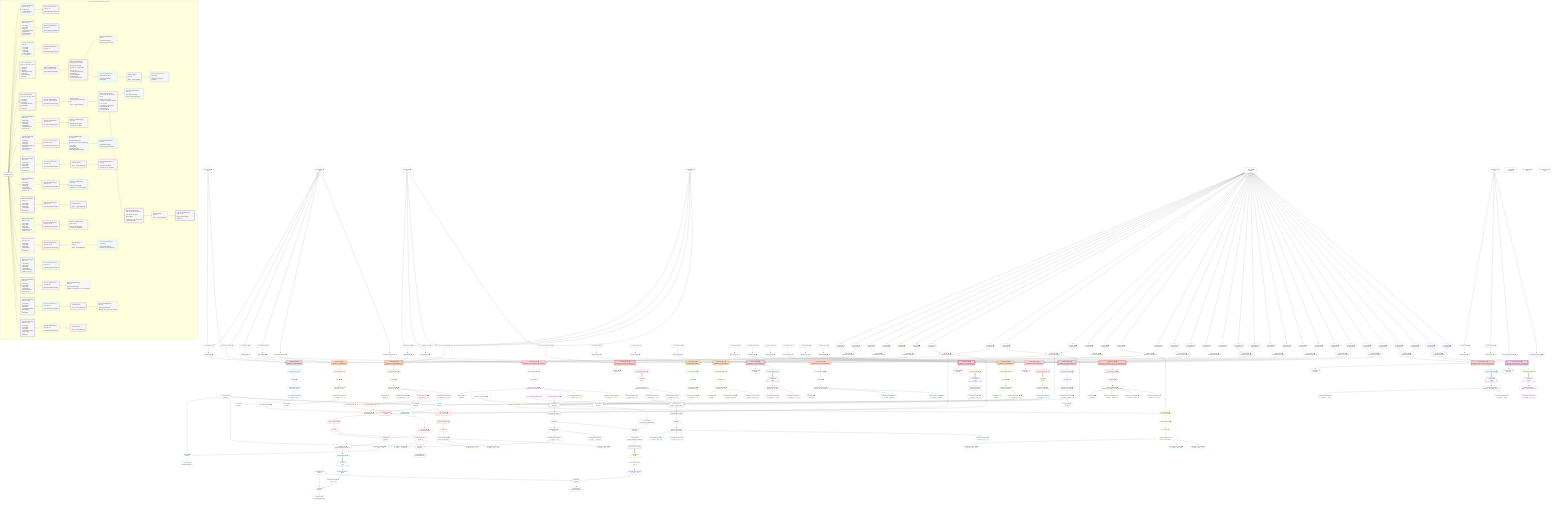 %%{init: {'themeVariables': { 'fontSize': '12px'}}}%%
graph TD
    classDef path fill:#eee,stroke:#000,color:#000
    classDef plan fill:#fff,stroke-width:1px,color:#000
    classDef itemplan fill:#fff,stroke-width:2px,color:#000
    classDef unbatchedplan fill:#dff,stroke-width:1px,color:#000
    classDef sideeffectplan fill:#fcc,stroke-width:2px,color:#000
    classDef bucket fill:#f6f6f6,color:#000,stroke-width:2px,text-align:left


    %% plan dependencies
    __InputObject6{{"__InputObject[6∈0] ➊"}}:::plan
    Constant325{{"Constant[325∈0] ➊<br />ᐸ10ᐳ"}}:::plan
    Constant326{{"Constant[326∈0] ➊<br />ᐸ5ᐳ"}}:::plan
    Constant325 & Constant326 --> __InputObject6
    __InputObject47{{"__InputObject[47∈0] ➊"}}:::plan
    Constant327{{"Constant[327∈0] ➊<br />ᐸ1ᐳ"}}:::plan
    Constant328{{"Constant[328∈0] ➊<br />ᐸ'test'ᐳ"}}:::plan
    Constant327 & Constant328 --> __InputObject47
    __InputObject102{{"__InputObject[102∈0] ➊"}}:::plan
    Constant327 & Constant328 --> __InputObject102
    Object13{{"Object[13∈0] ➊<br />ᐸ{pgSettings,withPgClient}ᐳ"}}:::plan
    Access11{{"Access[11∈0] ➊<br />ᐸ2.pgSettingsᐳ"}}:::plan
    Access12{{"Access[12∈0] ➊<br />ᐸ2.withPgClientᐳ"}}:::plan
    Access11 & Access12 --> Object13
    PgFromExpression14{{"PgFromExpression[14∈0] ➊"}}:::plan
    Constant325 & Constant326 --> PgFromExpression14
    __InputObject21{{"__InputObject[21∈0] ➊"}}:::plan
    Constant325 --> __InputObject21
    __InputObject168{{"__InputObject[168∈0] ➊"}}:::plan
    Constant325 --> __InputObject168
    __InputObject288{{"__InputObject[288∈0] ➊"}}:::plan
    Constant329{{"Constant[329∈0] ➊<br />ᐸ20ᐳ"}}:::plan
    Constant329 --> __InputObject288
    __InputObject303{{"__InputObject[303∈0] ➊"}}:::plan
    Constant329 --> __InputObject303
    __Value2["__Value[2∈0] ➊<br />ᐸcontextᐳ"]:::plan
    __Value2 --> Access11
    __Value2 --> Access12
    ApplyInput20{{"ApplyInput[20∈0] ➊"}}:::plan
    __InputObject6 --> ApplyInput20
    ApplyInput34{{"ApplyInput[34∈0] ➊"}}:::plan
    __InputObject21 --> ApplyInput34
    __InputObject35{{"__InputObject[35∈0] ➊"}}:::plan
    ApplyInput46{{"ApplyInput[46∈0] ➊"}}:::plan
    __InputObject35 --> ApplyInput46
    ApplyInput60{{"ApplyInput[60∈0] ➊"}}:::plan
    __InputObject47 --> ApplyInput60
    ApplyInput111{{"ApplyInput[111∈0] ➊"}}:::plan
    __InputObject102 --> ApplyInput111
    __InputObject156{{"__InputObject[156∈0] ➊"}}:::plan
    ApplyInput165{{"ApplyInput[165∈0] ➊"}}:::plan
    __InputObject156 --> ApplyInput165
    ApplyInput180{{"ApplyInput[180∈0] ➊"}}:::plan
    __InputObject168 --> ApplyInput180
    __InputObject194{{"__InputObject[194∈0] ➊"}}:::plan
    ApplyInput201{{"ApplyInput[201∈0] ➊"}}:::plan
    __InputObject194 --> ApplyInput201
    __InputObject207{{"__InputObject[207∈0] ➊"}}:::plan
    ApplyInput217{{"ApplyInput[217∈0] ➊"}}:::plan
    __InputObject207 --> ApplyInput217
    __InputObject220{{"__InputObject[220∈0] ➊"}}:::plan
    ApplyInput227{{"ApplyInput[227∈0] ➊"}}:::plan
    __InputObject220 --> ApplyInput227
    __InputObject232{{"__InputObject[232∈0] ➊"}}:::plan
    ApplyInput242{{"ApplyInput[242∈0] ➊"}}:::plan
    __InputObject232 --> ApplyInput242
    __InputObject247{{"__InputObject[247∈0] ➊"}}:::plan
    ApplyInput254{{"ApplyInput[254∈0] ➊"}}:::plan
    __InputObject247 --> ApplyInput254
    __InputObject262{{"__InputObject[262∈0] ➊"}}:::plan
    ApplyInput273{{"ApplyInput[273∈0] ➊"}}:::plan
    __InputObject262 --> ApplyInput273
    __InputObject274{{"__InputObject[274∈0] ➊"}}:::plan
    ApplyInput284{{"ApplyInput[284∈0] ➊"}}:::plan
    __InputObject274 --> ApplyInput284
    ApplyInput297{{"ApplyInput[297∈0] ➊"}}:::plan
    __InputObject288 --> ApplyInput297
    ApplyInput312{{"ApplyInput[312∈0] ➊"}}:::plan
    __InputObject303 --> ApplyInput312
    __Value4["__Value[4∈0] ➊<br />ᐸrootValueᐳ"]:::plan
    Constant81{{"Constant[81∈0] ➊<br />ᐸ'people'ᐳ"}}:::plan
    Constant98{{"Constant[98∈0] ➊<br />ᐸ'posts'ᐳ"}}:::plan
    PgSelect10[["PgSelect[10∈1] ➊<br />ᐸmutation_in_inout(mutation)ᐳ"]]:::sideeffectplan
    Object13 & PgFromExpression14 & ApplyInput20 --> PgSelect10
    First15{{"First[15∈1] ➊"}}:::plan
    PgSelectRows16[["PgSelectRows[16∈1] ➊"]]:::plan
    PgSelectRows16 --> First15
    PgSelect10 --> PgSelectRows16
    PgSelectSingle17{{"PgSelectSingle[17∈1] ➊<br />ᐸmutation_in_inoutᐳ"}}:::plan
    First15 --> PgSelectSingle17
    PgClassExpression18{{"PgClassExpression[18∈1] ➊<br />ᐸ__mutation_in_inout__.vᐳ"}}:::plan
    PgSelectSingle17 --> PgClassExpression18
    Object19{{"Object[19∈1] ➊<br />ᐸ{result}ᐳ"}}:::plan
    PgClassExpression18 --> Object19
    PgSelect24[["PgSelect[24∈3] ➊<br />ᐸmutation_in_out(mutation)ᐳ"]]:::sideeffectplan
    Object27{{"Object[27∈3] ➊<br />ᐸ{pgSettings,withPgClient}ᐳ"}}:::plan
    PgFromExpression28{{"PgFromExpression[28∈3] ➊"}}:::plan
    Object27 & PgFromExpression28 & ApplyInput34 --> PgSelect24
    Access25{{"Access[25∈3] ➊<br />ᐸ2.pgSettingsᐳ"}}:::plan
    Access26{{"Access[26∈3] ➊<br />ᐸ2.withPgClientᐳ"}}:::plan
    Access25 & Access26 --> Object27
    __Value2 --> Access25
    __Value2 --> Access26
    Constant325 --> PgFromExpression28
    First29{{"First[29∈3] ➊"}}:::plan
    PgSelectRows30[["PgSelectRows[30∈3] ➊"]]:::plan
    PgSelectRows30 --> First29
    PgSelect24 --> PgSelectRows30
    PgSelectSingle31{{"PgSelectSingle[31∈3] ➊<br />ᐸmutation_in_outᐳ"}}:::plan
    First29 --> PgSelectSingle31
    PgClassExpression32{{"PgClassExpression[32∈3] ➊<br />ᐸ__mutation_in_out__.vᐳ"}}:::plan
    PgSelectSingle31 --> PgClassExpression32
    Object33{{"Object[33∈3] ➊<br />ᐸ{result}ᐳ"}}:::plan
    PgClassExpression32 --> Object33
    PgSelect37[["PgSelect[37∈5] ➊<br />ᐸmutation_out(mutation)ᐳ"]]:::sideeffectplan
    Object40{{"Object[40∈5] ➊<br />ᐸ{pgSettings,withPgClient}ᐳ"}}:::plan
    Object40 & ApplyInput46 --> PgSelect37
    Access38{{"Access[38∈5] ➊<br />ᐸ2.pgSettingsᐳ"}}:::plan
    Access39{{"Access[39∈5] ➊<br />ᐸ2.withPgClientᐳ"}}:::plan
    Access38 & Access39 --> Object40
    __Value2 --> Access38
    __Value2 --> Access39
    First41{{"First[41∈5] ➊"}}:::plan
    PgSelectRows42[["PgSelectRows[42∈5] ➊"]]:::plan
    PgSelectRows42 --> First41
    PgSelect37 --> PgSelectRows42
    PgSelectSingle43{{"PgSelectSingle[43∈5] ➊<br />ᐸmutation_outᐳ"}}:::plan
    First41 --> PgSelectSingle43
    PgClassExpression44{{"PgClassExpression[44∈5] ➊<br />ᐸ__mutation_out__.vᐳ"}}:::plan
    PgSelectSingle43 --> PgClassExpression44
    Object45{{"Object[45∈5] ➊<br />ᐸ{result}ᐳ"}}:::plan
    PgClassExpression44 --> Object45
    PgSelect51[["PgSelect[51∈7] ➊<br />ᐸmutation_out_complex(mutation)ᐳ"]]:::sideeffectplan
    Object54{{"Object[54∈7] ➊<br />ᐸ{pgSettings,withPgClient}ᐳ"}}:::plan
    PgFromExpression55{{"PgFromExpression[55∈7] ➊"}}:::plan
    Object54 & PgFromExpression55 & ApplyInput60 --> PgSelect51
    Access52{{"Access[52∈7] ➊<br />ᐸ2.pgSettingsᐳ"}}:::plan
    Access53{{"Access[53∈7] ➊<br />ᐸ2.withPgClientᐳ"}}:::plan
    Access52 & Access53 --> Object54
    Constant327 & Constant328 --> PgFromExpression55
    __Value2 --> Access52
    __Value2 --> Access53
    First56{{"First[56∈7] ➊"}}:::plan
    PgSelectRows57[["PgSelectRows[57∈7] ➊"]]:::plan
    PgSelectRows57 --> First56
    PgSelect51 --> PgSelectRows57
    PgSelectSingle58{{"PgSelectSingle[58∈7] ➊<br />ᐸmutation_out_complexᐳ"}}:::plan
    First56 --> PgSelectSingle58
    Object59{{"Object[59∈7] ➊<br />ᐸ{result}ᐳ"}}:::plan
    PgSelectSingle58 --> Object59
    Connection92{{"Connection[92∈8] ➊<br />ᐸ88ᐳ"}}:::plan
    PgSelectInlineApply317["PgSelectInlineApply[317∈8] ➊"]:::plan
    PgSelect75[["PgSelect[75∈9] ➊<br />ᐸpersonᐳ"]]:::plan
    PgFromExpression77{{"PgFromExpression[77∈9] ➊"}}:::plan
    Object54 & PgFromExpression77 & PgSelectInlineApply317 --> PgSelect75
    PgSelect63[["PgSelect[63∈9] ➊<br />ᐸfrmcdc_compoundTypeᐳ"]]:::plan
    PgFromExpression67{{"PgFromExpression[67∈9] ➊"}}:::plan
    Object54 & PgFromExpression67 --> PgSelect63
    List319{{"List[319∈9] ➊<br />ᐸ318,78ᐳ"}}:::plan
    Access318{{"Access[318∈9] ➊<br />ᐸ75.m.subqueryDetailsFor94ᐳ"}}:::plan
    First78{{"First[78∈9] ➊"}}:::plan
    Access318 & First78 --> List319
    PgClassExpression61{{"PgClassExpression[61∈9] ➊<br />ᐸ__mutation...plex__.”x”ᐳ"}}:::plan
    PgSelectSingle58 --> PgClassExpression61
    PgClassExpression62{{"PgClassExpression[62∈9] ➊<br />ᐸ__mutation...plex__.”y”ᐳ"}}:::plan
    PgSelectSingle58 --> PgClassExpression62
    PgClassExpression62 --> PgFromExpression67
    First68{{"First[68∈9] ➊"}}:::plan
    PgSelectRows69[["PgSelectRows[69∈9] ➊"]]:::plan
    PgSelectRows69 --> First68
    PgSelect63 --> PgSelectRows69
    PgSelectSingle70{{"PgSelectSingle[70∈9] ➊<br />ᐸfrmcdc_compoundTypeᐳ"}}:::plan
    First68 --> PgSelectSingle70
    PgClassExpression74{{"PgClassExpression[74∈9] ➊<br />ᐸ__mutation...plex__.”z”ᐳ"}}:::plan
    PgSelectSingle58 --> PgClassExpression74
    PgClassExpression74 --> PgFromExpression77
    PgSelectRows79[["PgSelectRows[79∈9] ➊"]]:::plan
    PgSelectRows79 --> First78
    PgSelect75 --> PgSelectRows79
    PgSelectSingle80{{"PgSelectSingle[80∈9] ➊<br />ᐸpersonᐳ"}}:::plan
    First78 --> PgSelectSingle80
    PgSelect75 --> Access318
    Lambda320{{"Lambda[320∈9] ➊<br />ᐸpgInlineViaSubqueryTransformᐳ"}}:::plan
    List319 --> Lambda320
    PgClassExpression71{{"PgClassExpression[71∈10] ➊<br />ᐸ__frmcdc_c...type__.”a”ᐳ"}}:::plan
    PgSelectSingle70 --> PgClassExpression71
    PgClassExpression72{{"PgClassExpression[72∈10] ➊<br />ᐸ__frmcdc_c...type__.”b”ᐳ"}}:::plan
    PgSelectSingle70 --> PgClassExpression72
    PgClassExpression73{{"PgClassExpression[73∈10] ➊<br />ᐸ__frmcdc_c...type__.”c”ᐳ"}}:::plan
    PgSelectSingle70 --> PgClassExpression73
    List83{{"List[83∈11] ➊<br />ᐸ81,82ᐳ"}}:::plan
    PgClassExpression82{{"PgClassExpression[82∈11] ➊<br />ᐸ__person__.”id”ᐳ"}}:::plan
    Constant81 & PgClassExpression82 --> List83
    PgSelectSingle80 --> PgClassExpression82
    Lambda84{{"Lambda[84∈11] ➊<br />ᐸbase64JSONEncodeᐳ"}}:::plan
    List83 --> Lambda84
    PgClassExpression85{{"PgClassExpression[85∈11] ➊<br />ᐸ__person__...full_name”ᐳ"}}:::plan
    PgSelectSingle80 --> PgClassExpression85
    PgSelectRows95[["PgSelectRows[95∈11] ➊"]]:::plan
    Lambda320 --> PgSelectRows95
    __Item96[/"__Item[96∈12]<br />ᐸ95ᐳ"\]:::itemplan
    PgSelectRows95 ==> __Item96
    PgSelectSingle97{{"PgSelectSingle[97∈12]<br />ᐸpostᐳ"}}:::plan
    __Item96 --> PgSelectSingle97
    List100{{"List[100∈13]<br />ᐸ98,99ᐳ"}}:::plan
    PgClassExpression99{{"PgClassExpression[99∈13]<br />ᐸ__post__.”id”ᐳ"}}:::plan
    Constant98 & PgClassExpression99 --> List100
    PgSelectSingle97 --> PgClassExpression99
    Lambda101{{"Lambda[101∈13]<br />ᐸbase64JSONEncodeᐳ"}}:::plan
    List100 --> Lambda101
    PgSelect105[["PgSelect[105∈14] ➊<br />ᐸmutation_out_complex_setof(mutation)ᐳ"]]:::sideeffectplan
    Object108{{"Object[108∈14] ➊<br />ᐸ{pgSettings,withPgClient}ᐳ"}}:::plan
    PgFromExpression109{{"PgFromExpression[109∈14] ➊"}}:::plan
    Object108 & PgFromExpression109 & ApplyInput111 --> PgSelect105
    Access106{{"Access[106∈14] ➊<br />ᐸ2.pgSettingsᐳ"}}:::plan
    Access107{{"Access[107∈14] ➊<br />ᐸ2.withPgClientᐳ"}}:::plan
    Access106 & Access107 --> Object108
    Constant327 & Constant328 --> PgFromExpression109
    __Value2 --> Access106
    __Value2 --> Access107
    Object110{{"Object[110∈14] ➊<br />ᐸ{result}ᐳ"}}:::plan
    PgSelect105 --> Object110
    Connection146{{"Connection[146∈15] ➊<br />ᐸ142ᐳ"}}:::plan
    PgSelectInlineApply321["PgSelectInlineApply[321∈15] ➊"]:::plan
    PgSelectRows112[["PgSelectRows[112∈15] ➊"]]:::plan
    PgSelect105 --> PgSelectRows112
    PgFromExpression121{{"PgFromExpression[121∈15] ➊"}}:::plan
    PgFromExpression131{{"PgFromExpression[131∈15] ➊"}}:::plan
    __Item113[/"__Item[113∈16]<br />ᐸ112ᐳ"\]:::itemplan
    PgSelectRows112 ==> __Item113
    PgSelectSingle114{{"PgSelectSingle[114∈16]<br />ᐸmutation_out_complex_setofᐳ"}}:::plan
    __Item113 --> PgSelectSingle114
    PgSelect129[["PgSelect[129∈17]<br />ᐸpersonᐳ"]]:::plan
    PgClassExpression128{{"PgClassExpression[128∈17]<br />ᐸ__mutation...etof__.”z”ᐳ"}}:::plan
    Object108 & PgClassExpression128 & PgFromExpression131 & PgSelectInlineApply321 --> PgSelect129
    PgSelect117[["PgSelect[117∈17]<br />ᐸfrmcdc_compoundTypeᐳ"]]:::plan
    PgClassExpression116{{"PgClassExpression[116∈17]<br />ᐸ__mutation...etof__.”y”ᐳ"}}:::plan
    Object108 & PgClassExpression116 & PgFromExpression121 --> PgSelect117
    PgClassExpression115{{"PgClassExpression[115∈17]<br />ᐸ__mutation...etof__.”x”ᐳ"}}:::plan
    PgSelectSingle114 --> PgClassExpression115
    PgSelectSingle114 --> PgClassExpression116
    First122{{"First[122∈17]"}}:::plan
    PgSelectRows123[["PgSelectRows[123∈17]"]]:::plan
    PgSelectRows123 --> First122
    PgSelect117 --> PgSelectRows123
    PgSelectSingle124{{"PgSelectSingle[124∈17]<br />ᐸfrmcdc_compoundTypeᐳ"}}:::plan
    First122 --> PgSelectSingle124
    PgSelectSingle114 --> PgClassExpression128
    First132{{"First[132∈17]"}}:::plan
    PgSelectRows133[["PgSelectRows[133∈17]"]]:::plan
    PgSelectRows133 --> First132
    PgSelect129 --> PgSelectRows133
    PgSelectSingle134{{"PgSelectSingle[134∈17]<br />ᐸpersonᐳ"}}:::plan
    First132 --> PgSelectSingle134
    PgClassExpression125{{"PgClassExpression[125∈18]<br />ᐸ__frmcdc_c...type__.”a”ᐳ"}}:::plan
    PgSelectSingle124 --> PgClassExpression125
    PgClassExpression126{{"PgClassExpression[126∈18]<br />ᐸ__frmcdc_c...type__.”b”ᐳ"}}:::plan
    PgSelectSingle124 --> PgClassExpression126
    PgClassExpression127{{"PgClassExpression[127∈18]<br />ᐸ__frmcdc_c...type__.”c”ᐳ"}}:::plan
    PgSelectSingle124 --> PgClassExpression127
    List137{{"List[137∈19]<br />ᐸ81,136ᐳ"}}:::plan
    PgClassExpression136{{"PgClassExpression[136∈19]<br />ᐸ__person__.”id”ᐳ"}}:::plan
    Constant81 & PgClassExpression136 --> List137
    List323{{"List[323∈19]<br />ᐸ322,132ᐳ"}}:::plan
    Access322{{"Access[322∈19]<br />ᐸ129.m.subqueryDetailsFor148ᐳ"}}:::plan
    Access322 & First132 --> List323
    PgSelectSingle134 --> PgClassExpression136
    Lambda138{{"Lambda[138∈19]<br />ᐸbase64JSONEncodeᐳ"}}:::plan
    List137 --> Lambda138
    PgClassExpression139{{"PgClassExpression[139∈19]<br />ᐸ__person__...full_name”ᐳ"}}:::plan
    PgSelectSingle134 --> PgClassExpression139
    PgSelectRows149[["PgSelectRows[149∈19]"]]:::plan
    Lambda324{{"Lambda[324∈19]<br />ᐸpgInlineViaSubqueryTransformᐳ"}}:::plan
    Lambda324 --> PgSelectRows149
    PgSelect129 --> Access322
    List323 --> Lambda324
    __Item150[/"__Item[150∈20]<br />ᐸ149ᐳ"\]:::itemplan
    PgSelectRows149 ==> __Item150
    PgSelectSingle151{{"PgSelectSingle[151∈20]<br />ᐸpostᐳ"}}:::plan
    __Item150 --> PgSelectSingle151
    List154{{"List[154∈21]<br />ᐸ98,153ᐳ"}}:::plan
    PgClassExpression153{{"PgClassExpression[153∈21]<br />ᐸ__post__.”id”ᐳ"}}:::plan
    Constant98 & PgClassExpression153 --> List154
    PgSelectSingle151 --> PgClassExpression153
    Lambda155{{"Lambda[155∈21]<br />ᐸbase64JSONEncodeᐳ"}}:::plan
    List154 --> Lambda155
    PgSelect157[["PgSelect[157∈22] ➊<br />ᐸmutation_out_out(mutation)ᐳ"]]:::sideeffectplan
    Object160{{"Object[160∈22] ➊<br />ᐸ{pgSettings,withPgClient}ᐳ"}}:::plan
    Object160 & ApplyInput165 --> PgSelect157
    Access158{{"Access[158∈22] ➊<br />ᐸ2.pgSettingsᐳ"}}:::plan
    Access159{{"Access[159∈22] ➊<br />ᐸ2.withPgClientᐳ"}}:::plan
    Access158 & Access159 --> Object160
    __Value2 --> Access158
    __Value2 --> Access159
    First161{{"First[161∈22] ➊"}}:::plan
    PgSelectRows162[["PgSelectRows[162∈22] ➊"]]:::plan
    PgSelectRows162 --> First161
    PgSelect157 --> PgSelectRows162
    PgSelectSingle163{{"PgSelectSingle[163∈22] ➊<br />ᐸmutation_out_outᐳ"}}:::plan
    First161 --> PgSelectSingle163
    Object164{{"Object[164∈22] ➊<br />ᐸ{result}ᐳ"}}:::plan
    PgSelectSingle163 --> Object164
    PgClassExpression166{{"PgClassExpression[166∈24] ➊<br />ᐸ__mutation...first_out”ᐳ"}}:::plan
    PgSelectSingle163 --> PgClassExpression166
    PgClassExpression167{{"PgClassExpression[167∈24] ➊<br />ᐸ__mutation...econd_out”ᐳ"}}:::plan
    PgSelectSingle163 --> PgClassExpression167
    PgSelect171[["PgSelect[171∈25] ➊<br />ᐸmutation_out_out_compound_type(mutation)ᐳ"]]:::sideeffectplan
    Object174{{"Object[174∈25] ➊<br />ᐸ{pgSettings,withPgClient}ᐳ"}}:::plan
    PgFromExpression175{{"PgFromExpression[175∈25] ➊"}}:::plan
    Object174 & PgFromExpression175 & ApplyInput180 --> PgSelect171
    Access172{{"Access[172∈25] ➊<br />ᐸ2.pgSettingsᐳ"}}:::plan
    Access173{{"Access[173∈25] ➊<br />ᐸ2.withPgClientᐳ"}}:::plan
    Access172 & Access173 --> Object174
    __Value2 --> Access172
    __Value2 --> Access173
    Constant325 --> PgFromExpression175
    First176{{"First[176∈25] ➊"}}:::plan
    PgSelectRows177[["PgSelectRows[177∈25] ➊"]]:::plan
    PgSelectRows177 --> First176
    PgSelect171 --> PgSelectRows177
    PgSelectSingle178{{"PgSelectSingle[178∈25] ➊<br />ᐸmutation_out_out_compound_typeᐳ"}}:::plan
    First176 --> PgSelectSingle178
    Object179{{"Object[179∈25] ➊<br />ᐸ{result}ᐳ"}}:::plan
    PgSelectSingle178 --> Object179
    PgSelect183[["PgSelect[183∈27] ➊<br />ᐸfrmcdc_compoundTypeᐳ"]]:::plan
    PgFromExpression187{{"PgFromExpression[187∈27] ➊"}}:::plan
    Object174 & PgFromExpression187 --> PgSelect183
    PgClassExpression181{{"PgClassExpression[181∈27] ➊<br />ᐸ__mutation...ype__.”o1”ᐳ"}}:::plan
    PgSelectSingle178 --> PgClassExpression181
    PgClassExpression182{{"PgClassExpression[182∈27] ➊<br />ᐸ__mutation...ype__.”o2”ᐳ"}}:::plan
    PgSelectSingle178 --> PgClassExpression182
    PgClassExpression182 --> PgFromExpression187
    First188{{"First[188∈27] ➊"}}:::plan
    PgSelectRows189[["PgSelectRows[189∈27] ➊"]]:::plan
    PgSelectRows189 --> First188
    PgSelect183 --> PgSelectRows189
    PgSelectSingle190{{"PgSelectSingle[190∈27] ➊<br />ᐸfrmcdc_compoundTypeᐳ"}}:::plan
    First188 --> PgSelectSingle190
    PgClassExpression191{{"PgClassExpression[191∈28] ➊<br />ᐸ__frmcdc_c...type__.”a”ᐳ"}}:::plan
    PgSelectSingle190 --> PgClassExpression191
    PgClassExpression192{{"PgClassExpression[192∈28] ➊<br />ᐸ__frmcdc_c...type__.”b”ᐳ"}}:::plan
    PgSelectSingle190 --> PgClassExpression192
    PgClassExpression193{{"PgClassExpression[193∈28] ➊<br />ᐸ__frmcdc_c...type__.”c”ᐳ"}}:::plan
    PgSelectSingle190 --> PgClassExpression193
    PgSelect196[["PgSelect[196∈29] ➊<br />ᐸmutation_out_out_setof(mutation)ᐳ"]]:::sideeffectplan
    Object199{{"Object[199∈29] ➊<br />ᐸ{pgSettings,withPgClient}ᐳ"}}:::plan
    Object199 & ApplyInput201 --> PgSelect196
    Access197{{"Access[197∈29] ➊<br />ᐸ2.pgSettingsᐳ"}}:::plan
    Access198{{"Access[198∈29] ➊<br />ᐸ2.withPgClientᐳ"}}:::plan
    Access197 & Access198 --> Object199
    __Value2 --> Access197
    __Value2 --> Access198
    Object200{{"Object[200∈29] ➊<br />ᐸ{result}ᐳ"}}:::plan
    PgSelect196 --> Object200
    PgSelectRows202[["PgSelectRows[202∈30] ➊"]]:::plan
    PgSelect196 --> PgSelectRows202
    __Item203[/"__Item[203∈31]<br />ᐸ202ᐳ"\]:::itemplan
    PgSelectRows202 ==> __Item203
    PgSelectSingle204{{"PgSelectSingle[204∈31]<br />ᐸmutation_out_out_setofᐳ"}}:::plan
    __Item203 --> PgSelectSingle204
    PgClassExpression205{{"PgClassExpression[205∈32]<br />ᐸ__mutation...tof__.”o1”ᐳ"}}:::plan
    PgSelectSingle204 --> PgClassExpression205
    PgClassExpression206{{"PgClassExpression[206∈32]<br />ᐸ__mutation...tof__.”o2”ᐳ"}}:::plan
    PgSelectSingle204 --> PgClassExpression206
    PgSelect209[["PgSelect[209∈33] ➊<br />ᐸmutation_out_out_unnamed(mutation)ᐳ"]]:::sideeffectplan
    Object212{{"Object[212∈33] ➊<br />ᐸ{pgSettings,withPgClient}ᐳ"}}:::plan
    Object212 & ApplyInput217 --> PgSelect209
    Access210{{"Access[210∈33] ➊<br />ᐸ2.pgSettingsᐳ"}}:::plan
    Access211{{"Access[211∈33] ➊<br />ᐸ2.withPgClientᐳ"}}:::plan
    Access210 & Access211 --> Object212
    __Value2 --> Access210
    __Value2 --> Access211
    First213{{"First[213∈33] ➊"}}:::plan
    PgSelectRows214[["PgSelectRows[214∈33] ➊"]]:::plan
    PgSelectRows214 --> First213
    PgSelect209 --> PgSelectRows214
    PgSelectSingle215{{"PgSelectSingle[215∈33] ➊<br />ᐸmutation_out_out_unnamedᐳ"}}:::plan
    First213 --> PgSelectSingle215
    Object216{{"Object[216∈33] ➊<br />ᐸ{result}ᐳ"}}:::plan
    PgSelectSingle215 --> Object216
    PgClassExpression218{{"PgClassExpression[218∈35] ➊<br />ᐸ__mutation....”column1”ᐳ"}}:::plan
    PgSelectSingle215 --> PgClassExpression218
    PgClassExpression219{{"PgClassExpression[219∈35] ➊<br />ᐸ__mutation....”column2”ᐳ"}}:::plan
    PgSelectSingle215 --> PgClassExpression219
    PgSelect222[["PgSelect[222∈36] ➊<br />ᐸmutation_out_setof(mutation)ᐳ"]]:::sideeffectplan
    Object225{{"Object[225∈36] ➊<br />ᐸ{pgSettings,withPgClient}ᐳ"}}:::plan
    Object225 & ApplyInput227 --> PgSelect222
    Access223{{"Access[223∈36] ➊<br />ᐸ2.pgSettingsᐳ"}}:::plan
    Access224{{"Access[224∈36] ➊<br />ᐸ2.withPgClientᐳ"}}:::plan
    Access223 & Access224 --> Object225
    __Value2 --> Access223
    __Value2 --> Access224
    Object226{{"Object[226∈36] ➊<br />ᐸ{result}ᐳ"}}:::plan
    PgSelect222 --> Object226
    PgSelectRows228[["PgSelectRows[228∈37] ➊"]]:::plan
    PgSelect222 --> PgSelectRows228
    __Item229[/"__Item[229∈38]<br />ᐸ228ᐳ"\]:::itemplan
    PgSelectRows228 ==> __Item229
    PgSelectSingle230{{"PgSelectSingle[230∈38]<br />ᐸmutation_out_setofᐳ"}}:::plan
    __Item229 --> PgSelectSingle230
    PgClassExpression231{{"PgClassExpression[231∈38]<br />ᐸ__mutation..._setof__.vᐳ"}}:::plan
    PgSelectSingle230 --> PgClassExpression231
    PgSelect234[["PgSelect[234∈39] ➊<br />ᐸmutation_out_table(mutation)ᐳ"]]:::sideeffectplan
    Object237{{"Object[237∈39] ➊<br />ᐸ{pgSettings,withPgClient}ᐳ"}}:::plan
    Object237 & ApplyInput242 --> PgSelect234
    Access235{{"Access[235∈39] ➊<br />ᐸ2.pgSettingsᐳ"}}:::plan
    Access236{{"Access[236∈39] ➊<br />ᐸ2.withPgClientᐳ"}}:::plan
    Access235 & Access236 --> Object237
    __Value2 --> Access235
    __Value2 --> Access236
    First238{{"First[238∈39] ➊"}}:::plan
    PgSelectRows239[["PgSelectRows[239∈39] ➊"]]:::plan
    PgSelectRows239 --> First238
    PgSelect234 --> PgSelectRows239
    PgSelectSingle240{{"PgSelectSingle[240∈39] ➊<br />ᐸmutation_out_tableᐳ"}}:::plan
    First238 --> PgSelectSingle240
    Object241{{"Object[241∈39] ➊<br />ᐸ{result}ᐳ"}}:::plan
    PgSelectSingle240 --> Object241
    List245{{"List[245∈41] ➊<br />ᐸ81,244ᐳ"}}:::plan
    PgClassExpression244{{"PgClassExpression[244∈41] ➊<br />ᐸ__mutation...ble__.”id”ᐳ"}}:::plan
    Constant81 & PgClassExpression244 --> List245
    PgSelectSingle240 --> PgClassExpression244
    Lambda246{{"Lambda[246∈41] ➊<br />ᐸbase64JSONEncodeᐳ"}}:::plan
    List245 --> Lambda246
    PgSelect249[["PgSelect[249∈42] ➊<br />ᐸmutation_out_table_setof(mutation)ᐳ"]]:::sideeffectplan
    Object252{{"Object[252∈42] ➊<br />ᐸ{pgSettings,withPgClient}ᐳ"}}:::plan
    Object252 & ApplyInput254 --> PgSelect249
    Access250{{"Access[250∈42] ➊<br />ᐸ2.pgSettingsᐳ"}}:::plan
    Access251{{"Access[251∈42] ➊<br />ᐸ2.withPgClientᐳ"}}:::plan
    Access250 & Access251 --> Object252
    __Value2 --> Access250
    __Value2 --> Access251
    Object253{{"Object[253∈42] ➊<br />ᐸ{result}ᐳ"}}:::plan
    PgSelect249 --> Object253
    PgSelectRows255[["PgSelectRows[255∈43] ➊"]]:::plan
    PgSelect249 --> PgSelectRows255
    __Item256[/"__Item[256∈44]<br />ᐸ255ᐳ"\]:::itemplan
    PgSelectRows255 ==> __Item256
    PgSelectSingle257{{"PgSelectSingle[257∈44]<br />ᐸmutation_out_table_setofᐳ"}}:::plan
    __Item256 --> PgSelectSingle257
    List260{{"List[260∈45]<br />ᐸ81,259ᐳ"}}:::plan
    PgClassExpression259{{"PgClassExpression[259∈45]<br />ᐸ__mutation...tof__.”id”ᐳ"}}:::plan
    Constant81 & PgClassExpression259 --> List260
    PgSelectSingle257 --> PgClassExpression259
    Lambda261{{"Lambda[261∈45]<br />ᐸbase64JSONEncodeᐳ"}}:::plan
    List260 --> Lambda261
    PgSelect264[["PgSelect[264∈46] ➊<br />ᐸmutation_out_unnamed(mutation)ᐳ"]]:::sideeffectplan
    Object267{{"Object[267∈46] ➊<br />ᐸ{pgSettings,withPgClient}ᐳ"}}:::plan
    Object267 & ApplyInput273 --> PgSelect264
    Access265{{"Access[265∈46] ➊<br />ᐸ2.pgSettingsᐳ"}}:::plan
    Access266{{"Access[266∈46] ➊<br />ᐸ2.withPgClientᐳ"}}:::plan
    Access265 & Access266 --> Object267
    __Value2 --> Access265
    __Value2 --> Access266
    First268{{"First[268∈46] ➊"}}:::plan
    PgSelectRows269[["PgSelectRows[269∈46] ➊"]]:::plan
    PgSelectRows269 --> First268
    PgSelect264 --> PgSelectRows269
    PgSelectSingle270{{"PgSelectSingle[270∈46] ➊<br />ᐸmutation_out_unnamedᐳ"}}:::plan
    First268 --> PgSelectSingle270
    PgClassExpression271{{"PgClassExpression[271∈46] ➊<br />ᐸ__mutation...nnamed__.vᐳ"}}:::plan
    PgSelectSingle270 --> PgClassExpression271
    Object272{{"Object[272∈46] ➊<br />ᐸ{result}ᐳ"}}:::plan
    PgClassExpression271 --> Object272
    PgSelect276[["PgSelect[276∈48] ➊<br />ᐸmutation_out_unnamed_out_out_unnamed(mutation)ᐳ"]]:::sideeffectplan
    Object279{{"Object[279∈48] ➊<br />ᐸ{pgSettings,withPgClient}ᐳ"}}:::plan
    Object279 & ApplyInput284 --> PgSelect276
    Access277{{"Access[277∈48] ➊<br />ᐸ2.pgSettingsᐳ"}}:::plan
    Access278{{"Access[278∈48] ➊<br />ᐸ2.withPgClientᐳ"}}:::plan
    Access277 & Access278 --> Object279
    __Value2 --> Access277
    __Value2 --> Access278
    First280{{"First[280∈48] ➊"}}:::plan
    PgSelectRows281[["PgSelectRows[281∈48] ➊"]]:::plan
    PgSelectRows281 --> First280
    PgSelect276 --> PgSelectRows281
    PgSelectSingle282{{"PgSelectSingle[282∈48] ➊<br />ᐸmutation_out_unnamed_out_out_unnamedᐳ"}}:::plan
    First280 --> PgSelectSingle282
    Object283{{"Object[283∈48] ➊<br />ᐸ{result}ᐳ"}}:::plan
    PgSelectSingle282 --> Object283
    PgClassExpression285{{"PgClassExpression[285∈50] ➊<br />ᐸ__mutation....”column1”ᐳ"}}:::plan
    PgSelectSingle282 --> PgClassExpression285
    PgClassExpression286{{"PgClassExpression[286∈50] ➊<br />ᐸ__mutation....”column3”ᐳ"}}:::plan
    PgSelectSingle282 --> PgClassExpression286
    PgClassExpression287{{"PgClassExpression[287∈50] ➊<br />ᐸ__mutation...med__.”o2”ᐳ"}}:::plan
    PgSelectSingle282 --> PgClassExpression287
    PgSelect291[["PgSelect[291∈51] ➊<br />ᐸmutation_returns_table_multi_col(mutation)ᐳ"]]:::sideeffectplan
    Object294{{"Object[294∈51] ➊<br />ᐸ{pgSettings,withPgClient}ᐳ"}}:::plan
    PgFromExpression295{{"PgFromExpression[295∈51] ➊"}}:::plan
    Object294 & PgFromExpression295 & ApplyInput297 --> PgSelect291
    Access292{{"Access[292∈51] ➊<br />ᐸ2.pgSettingsᐳ"}}:::plan
    Access293{{"Access[293∈51] ➊<br />ᐸ2.withPgClientᐳ"}}:::plan
    Access292 & Access293 --> Object294
    __Value2 --> Access292
    __Value2 --> Access293
    Constant329 --> PgFromExpression295
    Object296{{"Object[296∈51] ➊<br />ᐸ{result}ᐳ"}}:::plan
    PgSelect291 --> Object296
    PgSelectRows298[["PgSelectRows[298∈52] ➊"]]:::plan
    PgSelect291 --> PgSelectRows298
    __Item299[/"__Item[299∈53]<br />ᐸ298ᐳ"\]:::itemplan
    PgSelectRows298 ==> __Item299
    PgSelectSingle300{{"PgSelectSingle[300∈53]<br />ᐸmutation_returns_table_multi_colᐳ"}}:::plan
    __Item299 --> PgSelectSingle300
    PgClassExpression301{{"PgClassExpression[301∈54]<br />ᐸ__mutation...l__.”col1”ᐳ"}}:::plan
    PgSelectSingle300 --> PgClassExpression301
    PgClassExpression302{{"PgClassExpression[302∈54]<br />ᐸ__mutation...l__.”col2”ᐳ"}}:::plan
    PgSelectSingle300 --> PgClassExpression302
    PgSelect306[["PgSelect[306∈55] ➊<br />ᐸmutation_returns_table_one_col(mutation)ᐳ"]]:::sideeffectplan
    Object309{{"Object[309∈55] ➊<br />ᐸ{pgSettings,withPgClient}ᐳ"}}:::plan
    PgFromExpression310{{"PgFromExpression[310∈55] ➊"}}:::plan
    Object309 & PgFromExpression310 & ApplyInput312 --> PgSelect306
    Access307{{"Access[307∈55] ➊<br />ᐸ2.pgSettingsᐳ"}}:::plan
    Access308{{"Access[308∈55] ➊<br />ᐸ2.withPgClientᐳ"}}:::plan
    Access307 & Access308 --> Object309
    __Value2 --> Access307
    __Value2 --> Access308
    Constant329 --> PgFromExpression310
    Object311{{"Object[311∈55] ➊<br />ᐸ{result}ᐳ"}}:::plan
    PgSelect306 --> Object311
    PgSelectRows313[["PgSelectRows[313∈56] ➊"]]:::plan
    PgSelect306 --> PgSelectRows313
    __Item314[/"__Item[314∈57]<br />ᐸ313ᐳ"\]:::itemplan
    PgSelectRows313 ==> __Item314
    PgSelectSingle315{{"PgSelectSingle[315∈57]<br />ᐸmutation_returns_table_one_colᐳ"}}:::plan
    __Item314 --> PgSelectSingle315
    PgClassExpression316{{"PgClassExpression[316∈57]<br />ᐸ__mutation...ne_col__.vᐳ"}}:::plan
    PgSelectSingle315 --> PgClassExpression316

    %% define steps

    subgraph "Buckets for mutations/v4/mutation-return-types"
    Bucket0("Bucket 0 (root)"):::bucket
    classDef bucket0 stroke:#696969
    class Bucket0,__Value2,__Value4,__InputObject6,Access11,Access12,Object13,PgFromExpression14,ApplyInput20,__InputObject21,ApplyInput34,__InputObject35,ApplyInput46,__InputObject47,ApplyInput60,Constant81,Constant98,__InputObject102,ApplyInput111,__InputObject156,ApplyInput165,__InputObject168,ApplyInput180,__InputObject194,ApplyInput201,__InputObject207,ApplyInput217,__InputObject220,ApplyInput227,__InputObject232,ApplyInput242,__InputObject247,ApplyInput254,__InputObject262,ApplyInput273,__InputObject274,ApplyInput284,__InputObject288,ApplyInput297,__InputObject303,ApplyInput312,Constant325,Constant326,Constant327,Constant328,Constant329 bucket0
    Bucket1("Bucket 1 (mutationField)<br />Deps: 13, 14, 20<br /><br />1: PgSelect[10]<br />2: PgSelectRows[16]<br />ᐳ: 15, 17, 18, 19"):::bucket
    classDef bucket1 stroke:#00bfff
    class Bucket1,PgSelect10,First15,PgSelectRows16,PgSelectSingle17,PgClassExpression18,Object19 bucket1
    Bucket2("Bucket 2 (nullableBoundary)<br />Deps: 19, 18<br /><br />ROOT Object{1}ᐸ{result}ᐳ[19]"):::bucket
    classDef bucket2 stroke:#7f007f
    class Bucket2 bucket2
    Bucket3("Bucket 3 (mutationField)<br />Deps: 34, 2, 325<br /><br />1: Access[25]<br />2: Access[26]<br />3: Object[27]<br />4: PgFromExpression[28]<br />5: PgSelect[24]<br />6: PgSelectRows[30]<br />ᐳ: 29, 31, 32, 33"):::bucket
    classDef bucket3 stroke:#ffa500
    class Bucket3,PgSelect24,Access25,Access26,Object27,PgFromExpression28,First29,PgSelectRows30,PgSelectSingle31,PgClassExpression32,Object33 bucket3
    Bucket4("Bucket 4 (nullableBoundary)<br />Deps: 33, 32<br /><br />ROOT Object{3}ᐸ{result}ᐳ[33]"):::bucket
    classDef bucket4 stroke:#0000ff
    class Bucket4 bucket4
    Bucket5("Bucket 5 (mutationField)<br />Deps: 46, 2<br /><br />1: Access[38]<br />2: Access[39]<br />3: Object[40]<br />4: PgSelect[37]<br />5: PgSelectRows[42]<br />ᐳ: 41, 43, 44, 45"):::bucket
    classDef bucket5 stroke:#7fff00
    class Bucket5,PgSelect37,Access38,Access39,Object40,First41,PgSelectRows42,PgSelectSingle43,PgClassExpression44,Object45 bucket5
    Bucket6("Bucket 6 (nullableBoundary)<br />Deps: 45, 44<br /><br />ROOT Object{5}ᐸ{result}ᐳ[45]"):::bucket
    classDef bucket6 stroke:#ff1493
    class Bucket6 bucket6
    Bucket7("Bucket 7 (mutationField)<br />Deps: 60, 2, 327, 328, 7, 81, 98<br /><br />1: Access[52]<br />2: Access[53]<br />3: Object[54]<br />4: PgFromExpression[55]<br />5: PgSelect[51]<br />6: PgSelectRows[57]<br />ᐳ: 56, 58, 59"):::bucket
    classDef bucket7 stroke:#808000
    class Bucket7,PgSelect51,Access52,Access53,Object54,PgFromExpression55,First56,PgSelectRows57,PgSelectSingle58,Object59 bucket7
    Bucket8("Bucket 8 (nullableBoundary)<br />Deps: 7, 59, 58, 54, 81, 98<br /><br />ROOT Object{7}ᐸ{result}ᐳ[59]"):::bucket
    classDef bucket8 stroke:#dda0dd
    class Bucket8,Connection92,PgSelectInlineApply317 bucket8
    Bucket9("Bucket 9 (nullableBoundary)<br />Deps: 58, 54, 317, 81, 98, 92<br /><br />ROOT PgSelectSingle{7}ᐸmutation_out_complexᐳ[58]<br />1: <br />ᐳ: 61, 62, 74, 67, 77<br />2: PgSelect[63], PgSelect[75]<br />ᐳ: Access[318]<br />3: PgSelectRows[69], PgSelectRows[79]<br />ᐳ: 68, 70, 78, 80, 319, 320"):::bucket
    classDef bucket9 stroke:#ff0000
    class Bucket9,PgClassExpression61,PgClassExpression62,PgSelect63,PgFromExpression67,First68,PgSelectRows69,PgSelectSingle70,PgClassExpression74,PgSelect75,PgFromExpression77,First78,PgSelectRows79,PgSelectSingle80,Access318,List319,Lambda320 bucket9
    Bucket10("Bucket 10 (nullableBoundary)<br />Deps: 70<br /><br />ROOT PgSelectSingle{9}ᐸfrmcdc_compoundTypeᐳ[70]"):::bucket
    classDef bucket10 stroke:#ffff00
    class Bucket10,PgClassExpression71,PgClassExpression72,PgClassExpression73 bucket10
    Bucket11("Bucket 11 (nullableBoundary)<br />Deps: 80, 81, 320, 98, 92<br /><br />ROOT PgSelectSingle{9}ᐸpersonᐳ[80]"):::bucket
    classDef bucket11 stroke:#00ffff
    class Bucket11,PgClassExpression82,List83,Lambda84,PgClassExpression85,PgSelectRows95 bucket11
    Bucket12("Bucket 12 (listItem)<br />Deps: 98<br /><br />ROOT __Item{12}ᐸ95ᐳ[96]"):::bucket
    classDef bucket12 stroke:#4169e1
    class Bucket12,__Item96,PgSelectSingle97 bucket12
    Bucket13("Bucket 13 (nullableBoundary)<br />Deps: 97, 98<br /><br />ROOT PgSelectSingle{12}ᐸpostᐳ[97]"):::bucket
    classDef bucket13 stroke:#3cb371
    class Bucket13,PgClassExpression99,List100,Lambda101 bucket13
    Bucket14("Bucket 14 (mutationField)<br />Deps: 111, 2, 327, 328, 7, 81, 98<br /><br />1: Access[106]<br />2: Access[107]<br />3: Object[108]<br />4: PgFromExpression[109]<br />5: PgSelect[105]<br />6: <br />ᐳ: Object[110]"):::bucket
    classDef bucket14 stroke:#a52a2a
    class Bucket14,PgSelect105,Access106,Access107,Object108,PgFromExpression109,Object110 bucket14
    Bucket15("Bucket 15 (nullableBoundary)<br />Deps: 105, 7, 110, 108, 81, 98<br /><br />ROOT Object{14}ᐸ{result}ᐳ[110]"):::bucket
    classDef bucket15 stroke:#ff00ff
    class Bucket15,PgSelectRows112,PgFromExpression121,PgFromExpression131,Connection146,PgSelectInlineApply321 bucket15
    Bucket16("Bucket 16 (listItem)<br />Deps: 108, 121, 131, 321, 81, 98, 146<br /><br />ROOT __Item{16}ᐸ112ᐳ[113]"):::bucket
    classDef bucket16 stroke:#f5deb3
    class Bucket16,__Item113,PgSelectSingle114 bucket16
    Bucket17("Bucket 17 (nullableBoundary)<br />Deps: 114, 108, 121, 131, 321, 81, 98, 146<br /><br />ROOT PgSelectSingle{16}ᐸmutation_out_complex_setofᐳ[114]<br />1: <br />ᐳ: 115, 116, 128<br />2: PgSelect[117], PgSelect[129]<br />3: PgSelectRows[123], PgSelectRows[133]<br />ᐳ: 122, 124, 132, 134"):::bucket
    classDef bucket17 stroke:#696969
    class Bucket17,PgClassExpression115,PgClassExpression116,PgSelect117,First122,PgSelectRows123,PgSelectSingle124,PgClassExpression128,PgSelect129,First132,PgSelectRows133,PgSelectSingle134 bucket17
    Bucket18("Bucket 18 (nullableBoundary)<br />Deps: 124<br /><br />ROOT PgSelectSingle{17}ᐸfrmcdc_compoundTypeᐳ[124]"):::bucket
    classDef bucket18 stroke:#00bfff
    class Bucket18,PgClassExpression125,PgClassExpression126,PgClassExpression127 bucket18
    Bucket19("Bucket 19 (nullableBoundary)<br />Deps: 134, 81, 129, 132, 98, 146<br /><br />ROOT PgSelectSingle{17}ᐸpersonᐳ[134]<br />1: <br />ᐳ: 136, 139, 322, 137, 138, 323, 324<br />2: PgSelectRows[149]"):::bucket
    classDef bucket19 stroke:#7f007f
    class Bucket19,PgClassExpression136,List137,Lambda138,PgClassExpression139,PgSelectRows149,Access322,List323,Lambda324 bucket19
    Bucket20("Bucket 20 (listItem)<br />Deps: 98<br /><br />ROOT __Item{20}ᐸ149ᐳ[150]"):::bucket
    classDef bucket20 stroke:#ffa500
    class Bucket20,__Item150,PgSelectSingle151 bucket20
    Bucket21("Bucket 21 (nullableBoundary)<br />Deps: 151, 98<br /><br />ROOT PgSelectSingle{20}ᐸpostᐳ[151]"):::bucket
    classDef bucket21 stroke:#0000ff
    class Bucket21,PgClassExpression153,List154,Lambda155 bucket21
    Bucket22("Bucket 22 (mutationField)<br />Deps: 165, 2<br /><br />1: Access[158]<br />2: Access[159]<br />3: Object[160]<br />4: PgSelect[157]<br />5: PgSelectRows[162]<br />ᐳ: 161, 163, 164"):::bucket
    classDef bucket22 stroke:#7fff00
    class Bucket22,PgSelect157,Access158,Access159,Object160,First161,PgSelectRows162,PgSelectSingle163,Object164 bucket22
    Bucket23("Bucket 23 (nullableBoundary)<br />Deps: 164, 163<br /><br />ROOT Object{22}ᐸ{result}ᐳ[164]"):::bucket
    classDef bucket23 stroke:#ff1493
    class Bucket23 bucket23
    Bucket24("Bucket 24 (nullableBoundary)<br />Deps: 163<br /><br />ROOT PgSelectSingle{22}ᐸmutation_out_outᐳ[163]"):::bucket
    classDef bucket24 stroke:#808000
    class Bucket24,PgClassExpression166,PgClassExpression167 bucket24
    Bucket25("Bucket 25 (mutationField)<br />Deps: 180, 2, 325<br /><br />1: Access[172]<br />2: Access[173]<br />3: Object[174]<br />4: PgFromExpression[175]<br />5: PgSelect[171]<br />6: PgSelectRows[177]<br />ᐳ: 176, 178, 179"):::bucket
    classDef bucket25 stroke:#dda0dd
    class Bucket25,PgSelect171,Access172,Access173,Object174,PgFromExpression175,First176,PgSelectRows177,PgSelectSingle178,Object179 bucket25
    Bucket26("Bucket 26 (nullableBoundary)<br />Deps: 179, 178, 174<br /><br />ROOT Object{25}ᐸ{result}ᐳ[179]"):::bucket
    classDef bucket26 stroke:#ff0000
    class Bucket26 bucket26
    Bucket27("Bucket 27 (nullableBoundary)<br />Deps: 178, 174<br /><br />ROOT PgSelectSingle{25}ᐸmutation_out_out_compound_typeᐳ[178]<br />1: <br />ᐳ: 181, 182, 187<br />2: PgSelect[183]<br />3: PgSelectRows[189]<br />ᐳ: First[188], PgSelectSingle[190]"):::bucket
    classDef bucket27 stroke:#ffff00
    class Bucket27,PgClassExpression181,PgClassExpression182,PgSelect183,PgFromExpression187,First188,PgSelectRows189,PgSelectSingle190 bucket27
    Bucket28("Bucket 28 (nullableBoundary)<br />Deps: 190<br /><br />ROOT PgSelectSingle{27}ᐸfrmcdc_compoundTypeᐳ[190]"):::bucket
    classDef bucket28 stroke:#00ffff
    class Bucket28,PgClassExpression191,PgClassExpression192,PgClassExpression193 bucket28
    Bucket29("Bucket 29 (mutationField)<br />Deps: 201, 2<br /><br />1: Access[197]<br />2: Access[198]<br />3: Object[199]<br />4: PgSelect[196]<br />5: <br />ᐳ: Object[200]"):::bucket
    classDef bucket29 stroke:#4169e1
    class Bucket29,PgSelect196,Access197,Access198,Object199,Object200 bucket29
    Bucket30("Bucket 30 (nullableBoundary)<br />Deps: 196, 200<br /><br />ROOT Object{29}ᐸ{result}ᐳ[200]"):::bucket
    classDef bucket30 stroke:#3cb371
    class Bucket30,PgSelectRows202 bucket30
    Bucket31("Bucket 31 (listItem)<br /><br />ROOT __Item{31}ᐸ202ᐳ[203]"):::bucket
    classDef bucket31 stroke:#a52a2a
    class Bucket31,__Item203,PgSelectSingle204 bucket31
    Bucket32("Bucket 32 (nullableBoundary)<br />Deps: 204<br /><br />ROOT PgSelectSingle{31}ᐸmutation_out_out_setofᐳ[204]"):::bucket
    classDef bucket32 stroke:#ff00ff
    class Bucket32,PgClassExpression205,PgClassExpression206 bucket32
    Bucket33("Bucket 33 (mutationField)<br />Deps: 217, 2<br /><br />1: Access[210]<br />2: Access[211]<br />3: Object[212]<br />4: PgSelect[209]<br />5: PgSelectRows[214]<br />ᐳ: 213, 215, 216"):::bucket
    classDef bucket33 stroke:#f5deb3
    class Bucket33,PgSelect209,Access210,Access211,Object212,First213,PgSelectRows214,PgSelectSingle215,Object216 bucket33
    Bucket34("Bucket 34 (nullableBoundary)<br />Deps: 216, 215<br /><br />ROOT Object{33}ᐸ{result}ᐳ[216]"):::bucket
    classDef bucket34 stroke:#696969
    class Bucket34 bucket34
    Bucket35("Bucket 35 (nullableBoundary)<br />Deps: 215<br /><br />ROOT PgSelectSingle{33}ᐸmutation_out_out_unnamedᐳ[215]"):::bucket
    classDef bucket35 stroke:#00bfff
    class Bucket35,PgClassExpression218,PgClassExpression219 bucket35
    Bucket36("Bucket 36 (mutationField)<br />Deps: 227, 2<br /><br />1: Access[223]<br />2: Access[224]<br />3: Object[225]<br />4: PgSelect[222]<br />5: <br />ᐳ: Object[226]"):::bucket
    classDef bucket36 stroke:#7f007f
    class Bucket36,PgSelect222,Access223,Access224,Object225,Object226 bucket36
    Bucket37("Bucket 37 (nullableBoundary)<br />Deps: 222, 226<br /><br />ROOT Object{36}ᐸ{result}ᐳ[226]"):::bucket
    classDef bucket37 stroke:#ffa500
    class Bucket37,PgSelectRows228 bucket37
    Bucket38("Bucket 38 (listItem)<br /><br />ROOT __Item{38}ᐸ228ᐳ[229]"):::bucket
    classDef bucket38 stroke:#0000ff
    class Bucket38,__Item229,PgSelectSingle230,PgClassExpression231 bucket38
    Bucket39("Bucket 39 (mutationField)<br />Deps: 242, 2, 81<br /><br />1: Access[235]<br />2: Access[236]<br />3: Object[237]<br />4: PgSelect[234]<br />5: PgSelectRows[239]<br />ᐳ: 238, 240, 241"):::bucket
    classDef bucket39 stroke:#7fff00
    class Bucket39,PgSelect234,Access235,Access236,Object237,First238,PgSelectRows239,PgSelectSingle240,Object241 bucket39
    Bucket40("Bucket 40 (nullableBoundary)<br />Deps: 241, 240, 81<br /><br />ROOT Object{39}ᐸ{result}ᐳ[241]"):::bucket
    classDef bucket40 stroke:#ff1493
    class Bucket40 bucket40
    Bucket41("Bucket 41 (nullableBoundary)<br />Deps: 240, 81<br /><br />ROOT PgSelectSingle{39}ᐸmutation_out_tableᐳ[240]"):::bucket
    classDef bucket41 stroke:#808000
    class Bucket41,PgClassExpression244,List245,Lambda246 bucket41
    Bucket42("Bucket 42 (mutationField)<br />Deps: 254, 2, 81<br /><br />1: Access[250]<br />2: Access[251]<br />3: Object[252]<br />4: PgSelect[249]<br />5: <br />ᐳ: Object[253]"):::bucket
    classDef bucket42 stroke:#dda0dd
    class Bucket42,PgSelect249,Access250,Access251,Object252,Object253 bucket42
    Bucket43("Bucket 43 (nullableBoundary)<br />Deps: 249, 253, 81<br /><br />ROOT Object{42}ᐸ{result}ᐳ[253]"):::bucket
    classDef bucket43 stroke:#ff0000
    class Bucket43,PgSelectRows255 bucket43
    Bucket44("Bucket 44 (listItem)<br />Deps: 81<br /><br />ROOT __Item{44}ᐸ255ᐳ[256]"):::bucket
    classDef bucket44 stroke:#ffff00
    class Bucket44,__Item256,PgSelectSingle257 bucket44
    Bucket45("Bucket 45 (nullableBoundary)<br />Deps: 257, 81<br /><br />ROOT PgSelectSingle{44}ᐸmutation_out_table_setofᐳ[257]"):::bucket
    classDef bucket45 stroke:#00ffff
    class Bucket45,PgClassExpression259,List260,Lambda261 bucket45
    Bucket46("Bucket 46 (mutationField)<br />Deps: 273, 2<br /><br />1: Access[265]<br />2: Access[266]<br />3: Object[267]<br />4: PgSelect[264]<br />5: PgSelectRows[269]<br />ᐳ: 268, 270, 271, 272"):::bucket
    classDef bucket46 stroke:#4169e1
    class Bucket46,PgSelect264,Access265,Access266,Object267,First268,PgSelectRows269,PgSelectSingle270,PgClassExpression271,Object272 bucket46
    Bucket47("Bucket 47 (nullableBoundary)<br />Deps: 272, 271<br /><br />ROOT Object{46}ᐸ{result}ᐳ[272]"):::bucket
    classDef bucket47 stroke:#3cb371
    class Bucket47 bucket47
    Bucket48("Bucket 48 (mutationField)<br />Deps: 284, 2<br /><br />1: Access[277]<br />2: Access[278]<br />3: Object[279]<br />4: PgSelect[276]<br />5: PgSelectRows[281]<br />ᐳ: 280, 282, 283"):::bucket
    classDef bucket48 stroke:#a52a2a
    class Bucket48,PgSelect276,Access277,Access278,Object279,First280,PgSelectRows281,PgSelectSingle282,Object283 bucket48
    Bucket49("Bucket 49 (nullableBoundary)<br />Deps: 283, 282<br /><br />ROOT Object{48}ᐸ{result}ᐳ[283]"):::bucket
    classDef bucket49 stroke:#ff00ff
    class Bucket49 bucket49
    Bucket50("Bucket 50 (nullableBoundary)<br />Deps: 282<br /><br />ROOT PgSelectSingle{48}ᐸmutation_out_unnamed_out_out_unnamedᐳ[282]"):::bucket
    classDef bucket50 stroke:#f5deb3
    class Bucket50,PgClassExpression285,PgClassExpression286,PgClassExpression287 bucket50
    Bucket51("Bucket 51 (mutationField)<br />Deps: 297, 2, 329<br /><br />1: Access[292]<br />2: Access[293]<br />3: Object[294]<br />4: PgFromExpression[295]<br />5: PgSelect[291]<br />6: <br />ᐳ: Object[296]"):::bucket
    classDef bucket51 stroke:#696969
    class Bucket51,PgSelect291,Access292,Access293,Object294,PgFromExpression295,Object296 bucket51
    Bucket52("Bucket 52 (nullableBoundary)<br />Deps: 291, 296<br /><br />ROOT Object{51}ᐸ{result}ᐳ[296]"):::bucket
    classDef bucket52 stroke:#00bfff
    class Bucket52,PgSelectRows298 bucket52
    Bucket53("Bucket 53 (listItem)<br /><br />ROOT __Item{53}ᐸ298ᐳ[299]"):::bucket
    classDef bucket53 stroke:#7f007f
    class Bucket53,__Item299,PgSelectSingle300 bucket53
    Bucket54("Bucket 54 (nullableBoundary)<br />Deps: 300<br /><br />ROOT PgSelectSingle{53}ᐸmutation_returns_table_multi_colᐳ[300]"):::bucket
    classDef bucket54 stroke:#ffa500
    class Bucket54,PgClassExpression301,PgClassExpression302 bucket54
    Bucket55("Bucket 55 (mutationField)<br />Deps: 312, 2, 329<br /><br />1: Access[307]<br />2: Access[308]<br />3: Object[309]<br />4: PgFromExpression[310]<br />5: PgSelect[306]<br />6: <br />ᐳ: Object[311]"):::bucket
    classDef bucket55 stroke:#0000ff
    class Bucket55,PgSelect306,Access307,Access308,Object309,PgFromExpression310,Object311 bucket55
    Bucket56("Bucket 56 (nullableBoundary)<br />Deps: 306, 311<br /><br />ROOT Object{55}ᐸ{result}ᐳ[311]"):::bucket
    classDef bucket56 stroke:#7fff00
    class Bucket56,PgSelectRows313 bucket56
    Bucket57("Bucket 57 (listItem)<br /><br />ROOT __Item{57}ᐸ313ᐳ[314]"):::bucket
    classDef bucket57 stroke:#ff1493
    class Bucket57,__Item314,PgSelectSingle315,PgClassExpression316 bucket57
    Bucket0 --> Bucket1 & Bucket3 & Bucket5 & Bucket7 & Bucket14 & Bucket22 & Bucket25 & Bucket29 & Bucket33 & Bucket36 & Bucket39 & Bucket42 & Bucket46 & Bucket48 & Bucket51 & Bucket55
    Bucket1 --> Bucket2
    Bucket3 --> Bucket4
    Bucket5 --> Bucket6
    Bucket7 --> Bucket8
    Bucket8 --> Bucket9
    Bucket9 --> Bucket10 & Bucket11
    Bucket11 --> Bucket12
    Bucket12 --> Bucket13
    Bucket14 --> Bucket15
    Bucket15 --> Bucket16
    Bucket16 --> Bucket17
    Bucket17 --> Bucket18 & Bucket19
    Bucket19 --> Bucket20
    Bucket20 --> Bucket21
    Bucket22 --> Bucket23
    Bucket23 --> Bucket24
    Bucket25 --> Bucket26
    Bucket26 --> Bucket27
    Bucket27 --> Bucket28
    Bucket29 --> Bucket30
    Bucket30 --> Bucket31
    Bucket31 --> Bucket32
    Bucket33 --> Bucket34
    Bucket34 --> Bucket35
    Bucket36 --> Bucket37
    Bucket37 --> Bucket38
    Bucket39 --> Bucket40
    Bucket40 --> Bucket41
    Bucket42 --> Bucket43
    Bucket43 --> Bucket44
    Bucket44 --> Bucket45
    Bucket46 --> Bucket47
    Bucket48 --> Bucket49
    Bucket49 --> Bucket50
    Bucket51 --> Bucket52
    Bucket52 --> Bucket53
    Bucket53 --> Bucket54
    Bucket55 --> Bucket56
    Bucket56 --> Bucket57
    end